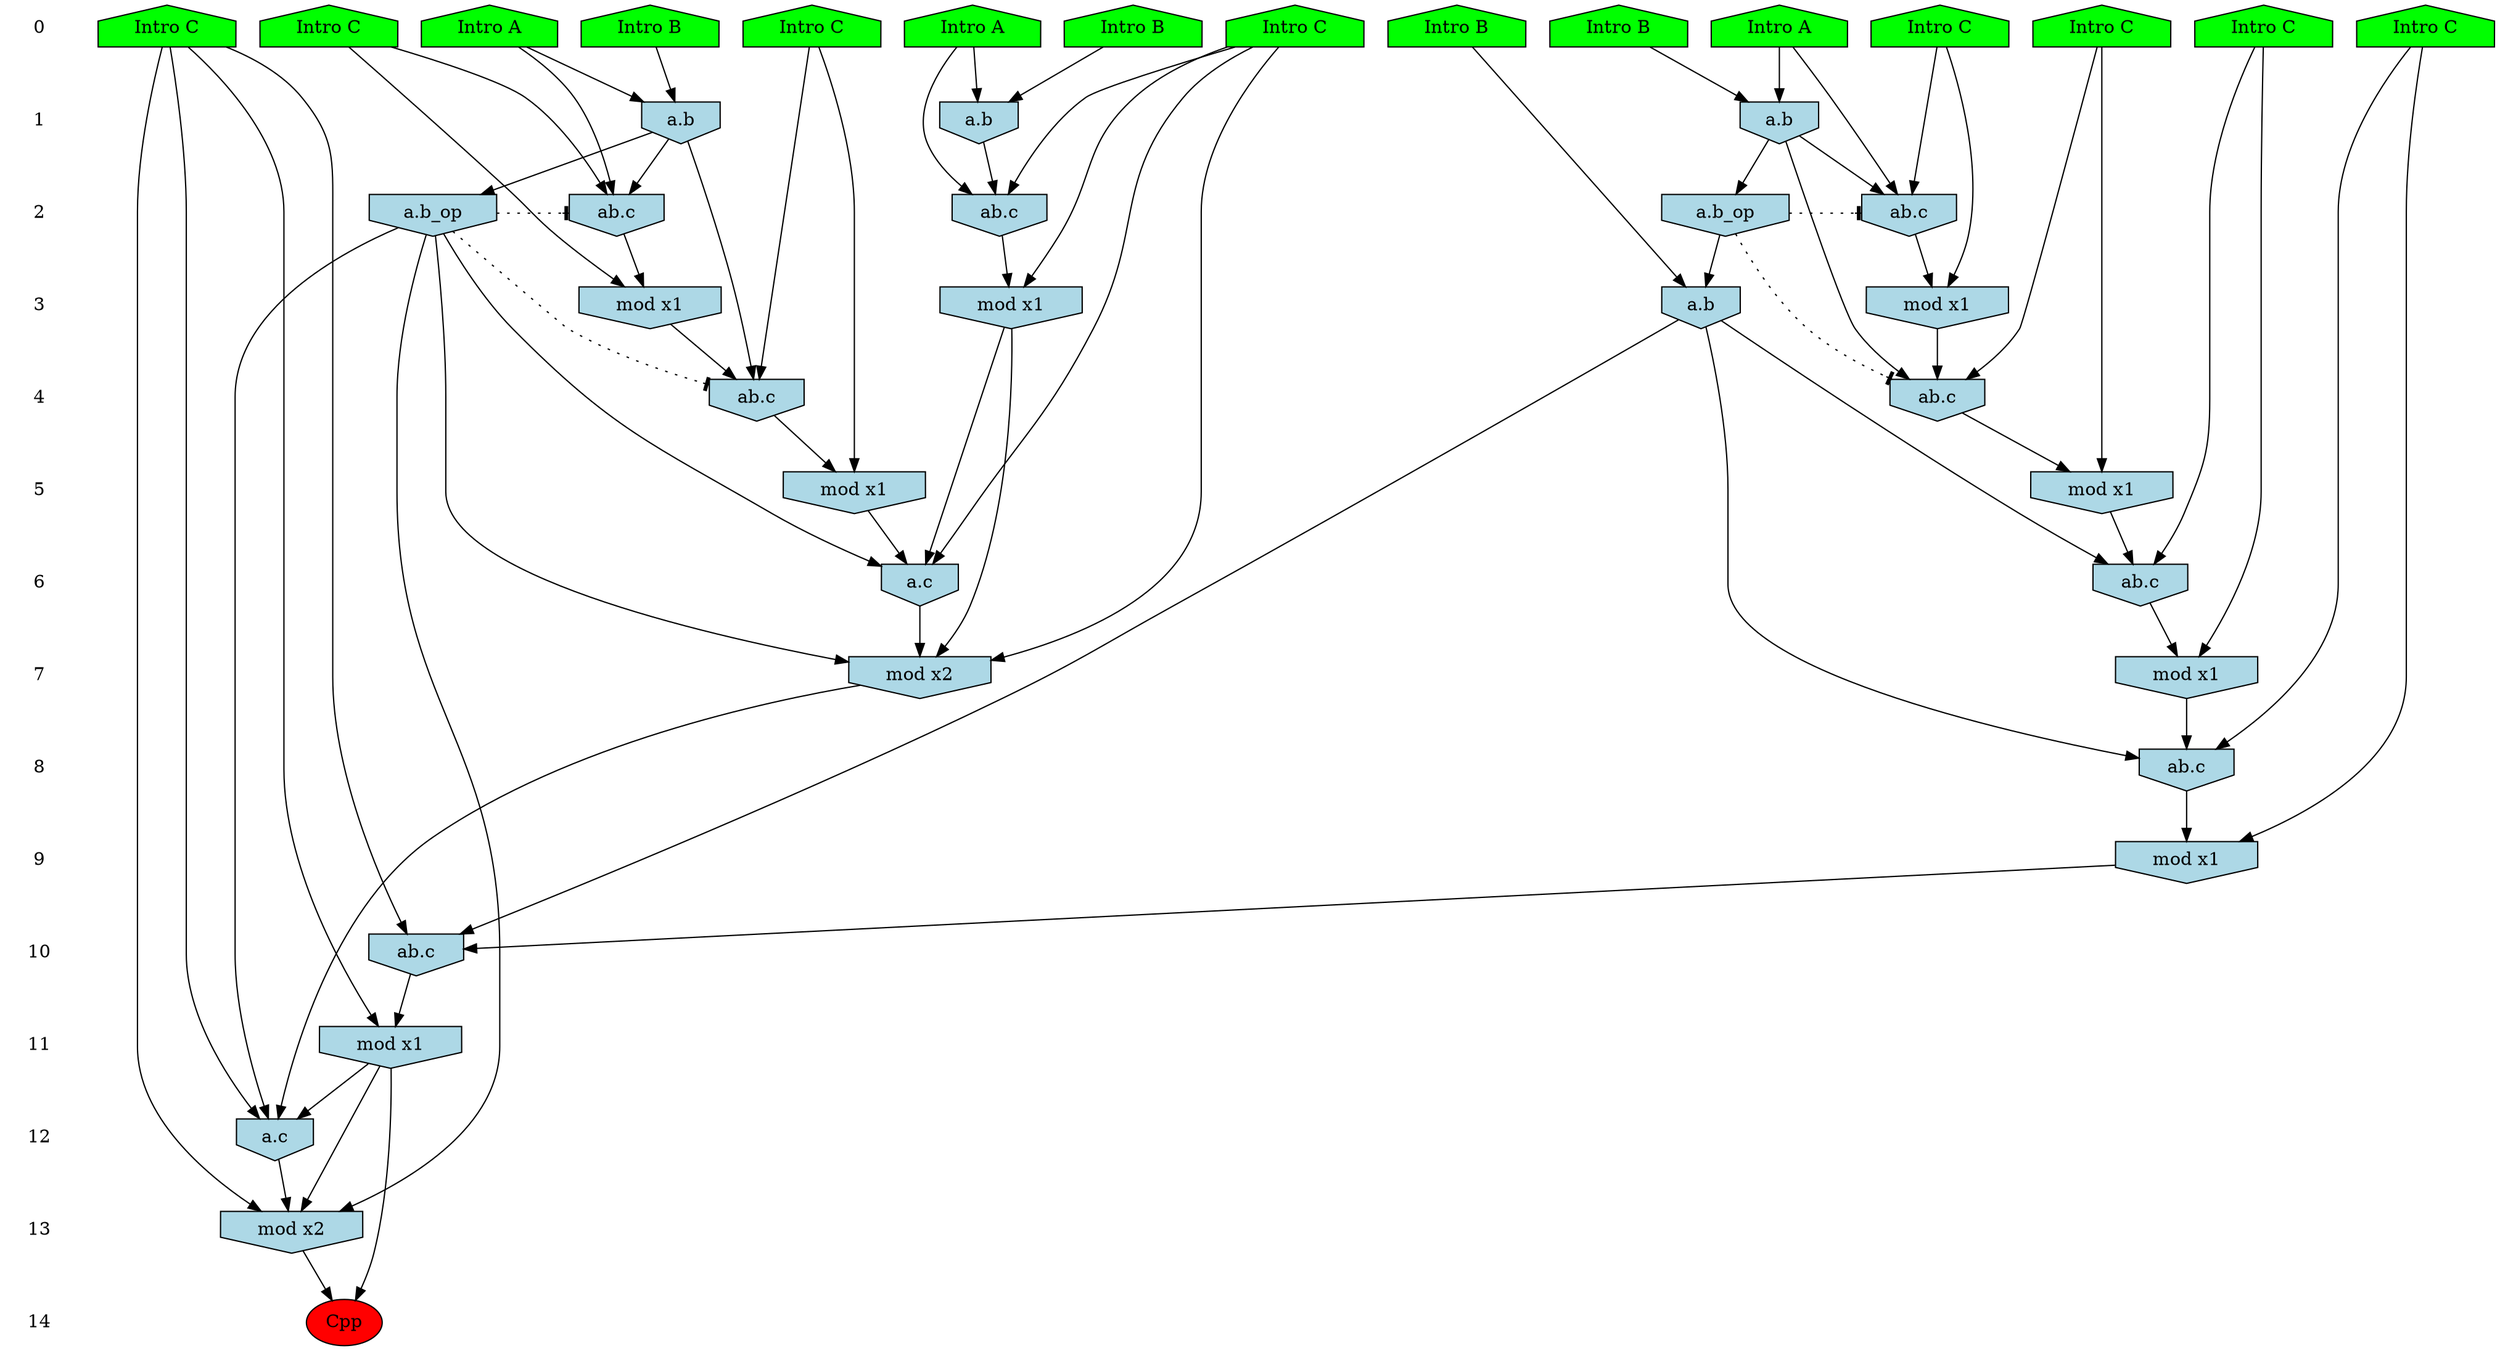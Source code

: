 /* Compression of 1 causal flows obtained in average at 2.070409E+01 t.u */
/* Compressed causal flows were: [3867] */
digraph G{
 ranksep=.5 ; 
{ rank = same ; "0" [shape=plaintext] ; node_1 [label ="Intro B", shape=house, style=filled, fillcolor=green] ;
node_2 [label ="Intro B", shape=house, style=filled, fillcolor=green] ;
node_3 [label ="Intro B", shape=house, style=filled, fillcolor=green] ;
node_4 [label ="Intro A", shape=house, style=filled, fillcolor=green] ;
node_5 [label ="Intro A", shape=house, style=filled, fillcolor=green] ;
node_6 [label ="Intro B", shape=house, style=filled, fillcolor=green] ;
node_7 [label ="Intro A", shape=house, style=filled, fillcolor=green] ;
node_8 [label ="Intro C", shape=house, style=filled, fillcolor=green] ;
node_9 [label ="Intro C", shape=house, style=filled, fillcolor=green] ;
node_10 [label ="Intro C", shape=house, style=filled, fillcolor=green] ;
node_11 [label ="Intro C", shape=house, style=filled, fillcolor=green] ;
node_12 [label ="Intro C", shape=house, style=filled, fillcolor=green] ;
node_13 [label ="Intro C", shape=house, style=filled, fillcolor=green] ;
node_14 [label ="Intro C", shape=house, style=filled, fillcolor=green] ;
node_15 [label ="Intro C", shape=house, style=filled, fillcolor=green] ;
}
{ rank = same ; "1" [shape=plaintext] ; node_16 [label="a.b", shape=invhouse, style=filled, fillcolor = lightblue] ;
node_17 [label="a.b", shape=invhouse, style=filled, fillcolor = lightblue] ;
node_28 [label="a.b", shape=invhouse, style=filled, fillcolor = lightblue] ;
}
{ rank = same ; "2" [shape=plaintext] ; node_18 [label="ab.c", shape=invhouse, style=filled, fillcolor = lightblue] ;
node_19 [label="ab.c", shape=invhouse, style=filled, fillcolor = lightblue] ;
node_24 [label="a.b_op", shape=invhouse, style=filled, fillcolor = lightblue] ;
node_31 [label="ab.c", shape=invhouse, style=filled, fillcolor = lightblue] ;
node_36 [label="a.b_op", shape=invhouse, style=filled, fillcolor = lightblue] ;
}
{ rank = same ; "3" [shape=plaintext] ; node_20 [label="mod x1", shape=invhouse, style=filled, fillcolor = lightblue] ;
node_22 [label="mod x1", shape=invhouse, style=filled, fillcolor = lightblue] ;
node_25 [label="a.b", shape=invhouse, style=filled, fillcolor = lightblue] ;
node_32 [label="mod x1", shape=invhouse, style=filled, fillcolor = lightblue] ;
}
{ rank = same ; "4" [shape=plaintext] ; node_21 [label="ab.c", shape=invhouse, style=filled, fillcolor = lightblue] ;
node_33 [label="ab.c", shape=invhouse, style=filled, fillcolor = lightblue] ;
}
{ rank = same ; "5" [shape=plaintext] ; node_23 [label="mod x1", shape=invhouse, style=filled, fillcolor = lightblue] ;
node_37 [label="mod x1", shape=invhouse, style=filled, fillcolor = lightblue] ;
}
{ rank = same ; "6" [shape=plaintext] ; node_26 [label="ab.c", shape=invhouse, style=filled, fillcolor = lightblue] ;
node_38 [label="a.c", shape=invhouse, style=filled, fillcolor = lightblue] ;
}
{ rank = same ; "7" [shape=plaintext] ; node_27 [label="mod x1", shape=invhouse, style=filled, fillcolor = lightblue] ;
node_39 [label="mod x2", shape=invhouse, style=filled, fillcolor = lightblue] ;
}
{ rank = same ; "8" [shape=plaintext] ; node_29 [label="ab.c", shape=invhouse, style=filled, fillcolor = lightblue] ;
}
{ rank = same ; "9" [shape=plaintext] ; node_30 [label="mod x1", shape=invhouse, style=filled, fillcolor = lightblue] ;
}
{ rank = same ; "10" [shape=plaintext] ; node_34 [label="ab.c", shape=invhouse, style=filled, fillcolor = lightblue] ;
}
{ rank = same ; "11" [shape=plaintext] ; node_35 [label="mod x1", shape=invhouse, style=filled, fillcolor = lightblue] ;
}
{ rank = same ; "12" [shape=plaintext] ; node_40 [label="a.c", shape=invhouse, style=filled, fillcolor = lightblue] ;
}
{ rank = same ; "13" [shape=plaintext] ; node_41 [label="mod x2", shape=invhouse, style=filled, fillcolor = lightblue] ;
}
{ rank = same ; "14" [shape=plaintext] ; node_42 [label ="Cpp", style=filled, fillcolor=red] ;
}
"0" -> "1" [style="invis"]; 
"1" -> "2" [style="invis"]; 
"2" -> "3" [style="invis"]; 
"3" -> "4" [style="invis"]; 
"4" -> "5" [style="invis"]; 
"5" -> "6" [style="invis"]; 
"6" -> "7" [style="invis"]; 
"7" -> "8" [style="invis"]; 
"8" -> "9" [style="invis"]; 
"9" -> "10" [style="invis"]; 
"10" -> "11" [style="invis"]; 
"11" -> "12" [style="invis"]; 
"12" -> "13" [style="invis"]; 
"13" -> "14" [style="invis"]; 
node_1 -> node_16
node_7 -> node_16
node_2 -> node_17
node_4 -> node_17
node_7 -> node_18
node_13 -> node_18
node_16 -> node_18
node_4 -> node_19
node_8 -> node_19
node_17 -> node_19
node_8 -> node_20
node_19 -> node_20
node_11 -> node_21
node_17 -> node_21
node_20 -> node_21
node_13 -> node_22
node_18 -> node_22
node_11 -> node_23
node_21 -> node_23
node_17 -> node_24
node_6 -> node_25
node_24 -> node_25
node_10 -> node_26
node_23 -> node_26
node_25 -> node_26
node_10 -> node_27
node_26 -> node_27
node_3 -> node_28
node_5 -> node_28
node_15 -> node_29
node_25 -> node_29
node_27 -> node_29
node_15 -> node_30
node_29 -> node_30
node_5 -> node_31
node_12 -> node_31
node_28 -> node_31
node_12 -> node_32
node_31 -> node_32
node_9 -> node_33
node_28 -> node_33
node_32 -> node_33
node_14 -> node_34
node_25 -> node_34
node_30 -> node_34
node_14 -> node_35
node_34 -> node_35
node_28 -> node_36
node_9 -> node_37
node_33 -> node_37
node_13 -> node_38
node_22 -> node_38
node_36 -> node_38
node_37 -> node_38
node_13 -> node_39
node_22 -> node_39
node_36 -> node_39
node_38 -> node_39
node_14 -> node_40
node_35 -> node_40
node_36 -> node_40
node_39 -> node_40
node_14 -> node_41
node_35 -> node_41
node_36 -> node_41
node_40 -> node_41
node_35 -> node_42
node_41 -> node_42
node_24 -> node_21 [style=dotted, arrowhead = tee] 
node_24 -> node_19 [style=dotted, arrowhead = tee] 
node_36 -> node_33 [style=dotted, arrowhead = tee] 
node_36 -> node_31 [style=dotted, arrowhead = tee] 
}
/*
 Dot generation time: 0.000200
*/
